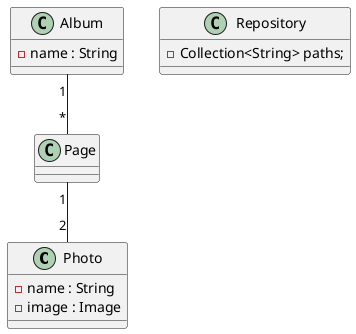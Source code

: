 @startuml ALBUM

class Photo {
    - name : String 
    - image : Image
}

class Album {
    - name : String 
}

class Page 
class Repository {
    - Collection<String> paths;
}

Album  "1" -- "*" Page
Page "1" -- "2" Photo

@enduml